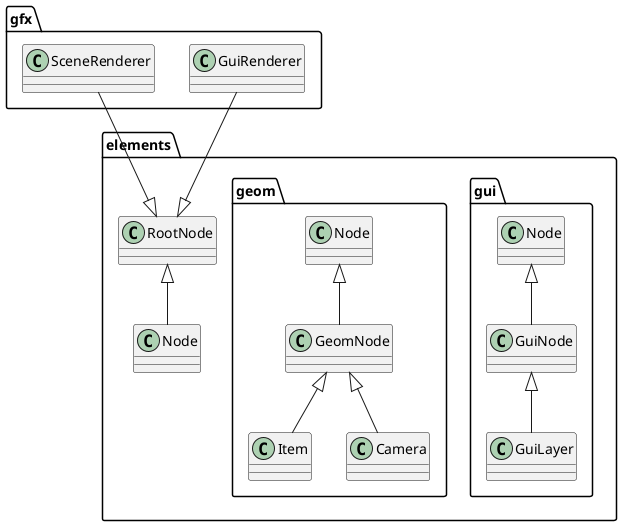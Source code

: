 @startuml nodes

package elements {
    class RootNode {}
    class Node extends RootNode {}
    package gui {
        class GuiLayer extends GuiNode {}
        class GuiNode extends Node {}
    }
    package geom {
        class GeomNode extends Node {}
        class Item extends GeomNode {}
        class Camera extends GeomNode {}
    }


}
package gfx {
    class GuiRenderer {}
    class SceneRenderer {}
}

GuiRenderer --|> RootNode
SceneRenderer --|> RootNode

@enduml